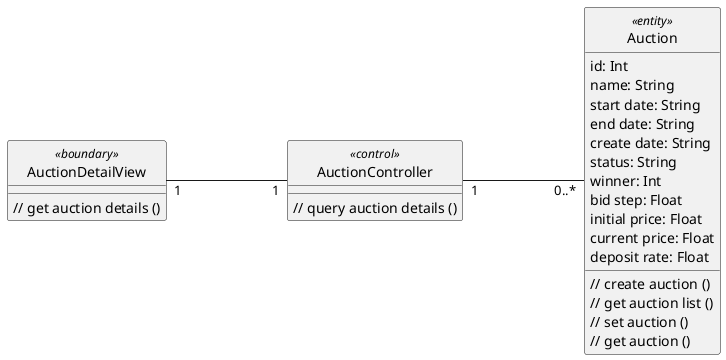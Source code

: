 @startuml 
left to right direction
skinparam classAttributeIconSize 0
skinparam linetype ortho
hide circle
class AuctionDetailView <<boundary>> {

    // get auction details ()

    }

class AuctionController <<control>> {
    
    // query auction details ()

    }

class Auction <<entity>> {
    id: Int
    name: String
    start date: String
    end date: String
    create date: String
    status: String
    winner: Int
    bid step: Float
    initial price: Float
    current price: Float
    deposit rate: Float
    // create auction ()
    // get auction list ()
    // set auction ()
    // get auction ()

    }


AuctionDetailView "1" --- "1" AuctionController

AuctionController "1" --- "0..*" Auction


@enduml